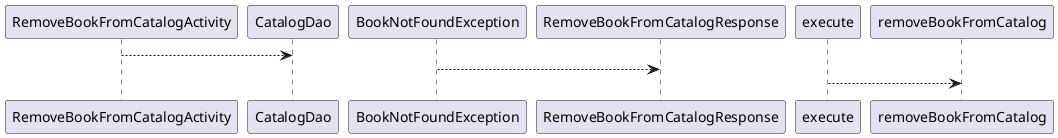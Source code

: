 @startuml

RemoveBookFromCatalogActivity --> CatalogDao
BookNotFoundException --> RemoveBookFromCatalogResponse
execute --> removeBookFromCatalog


@enduml